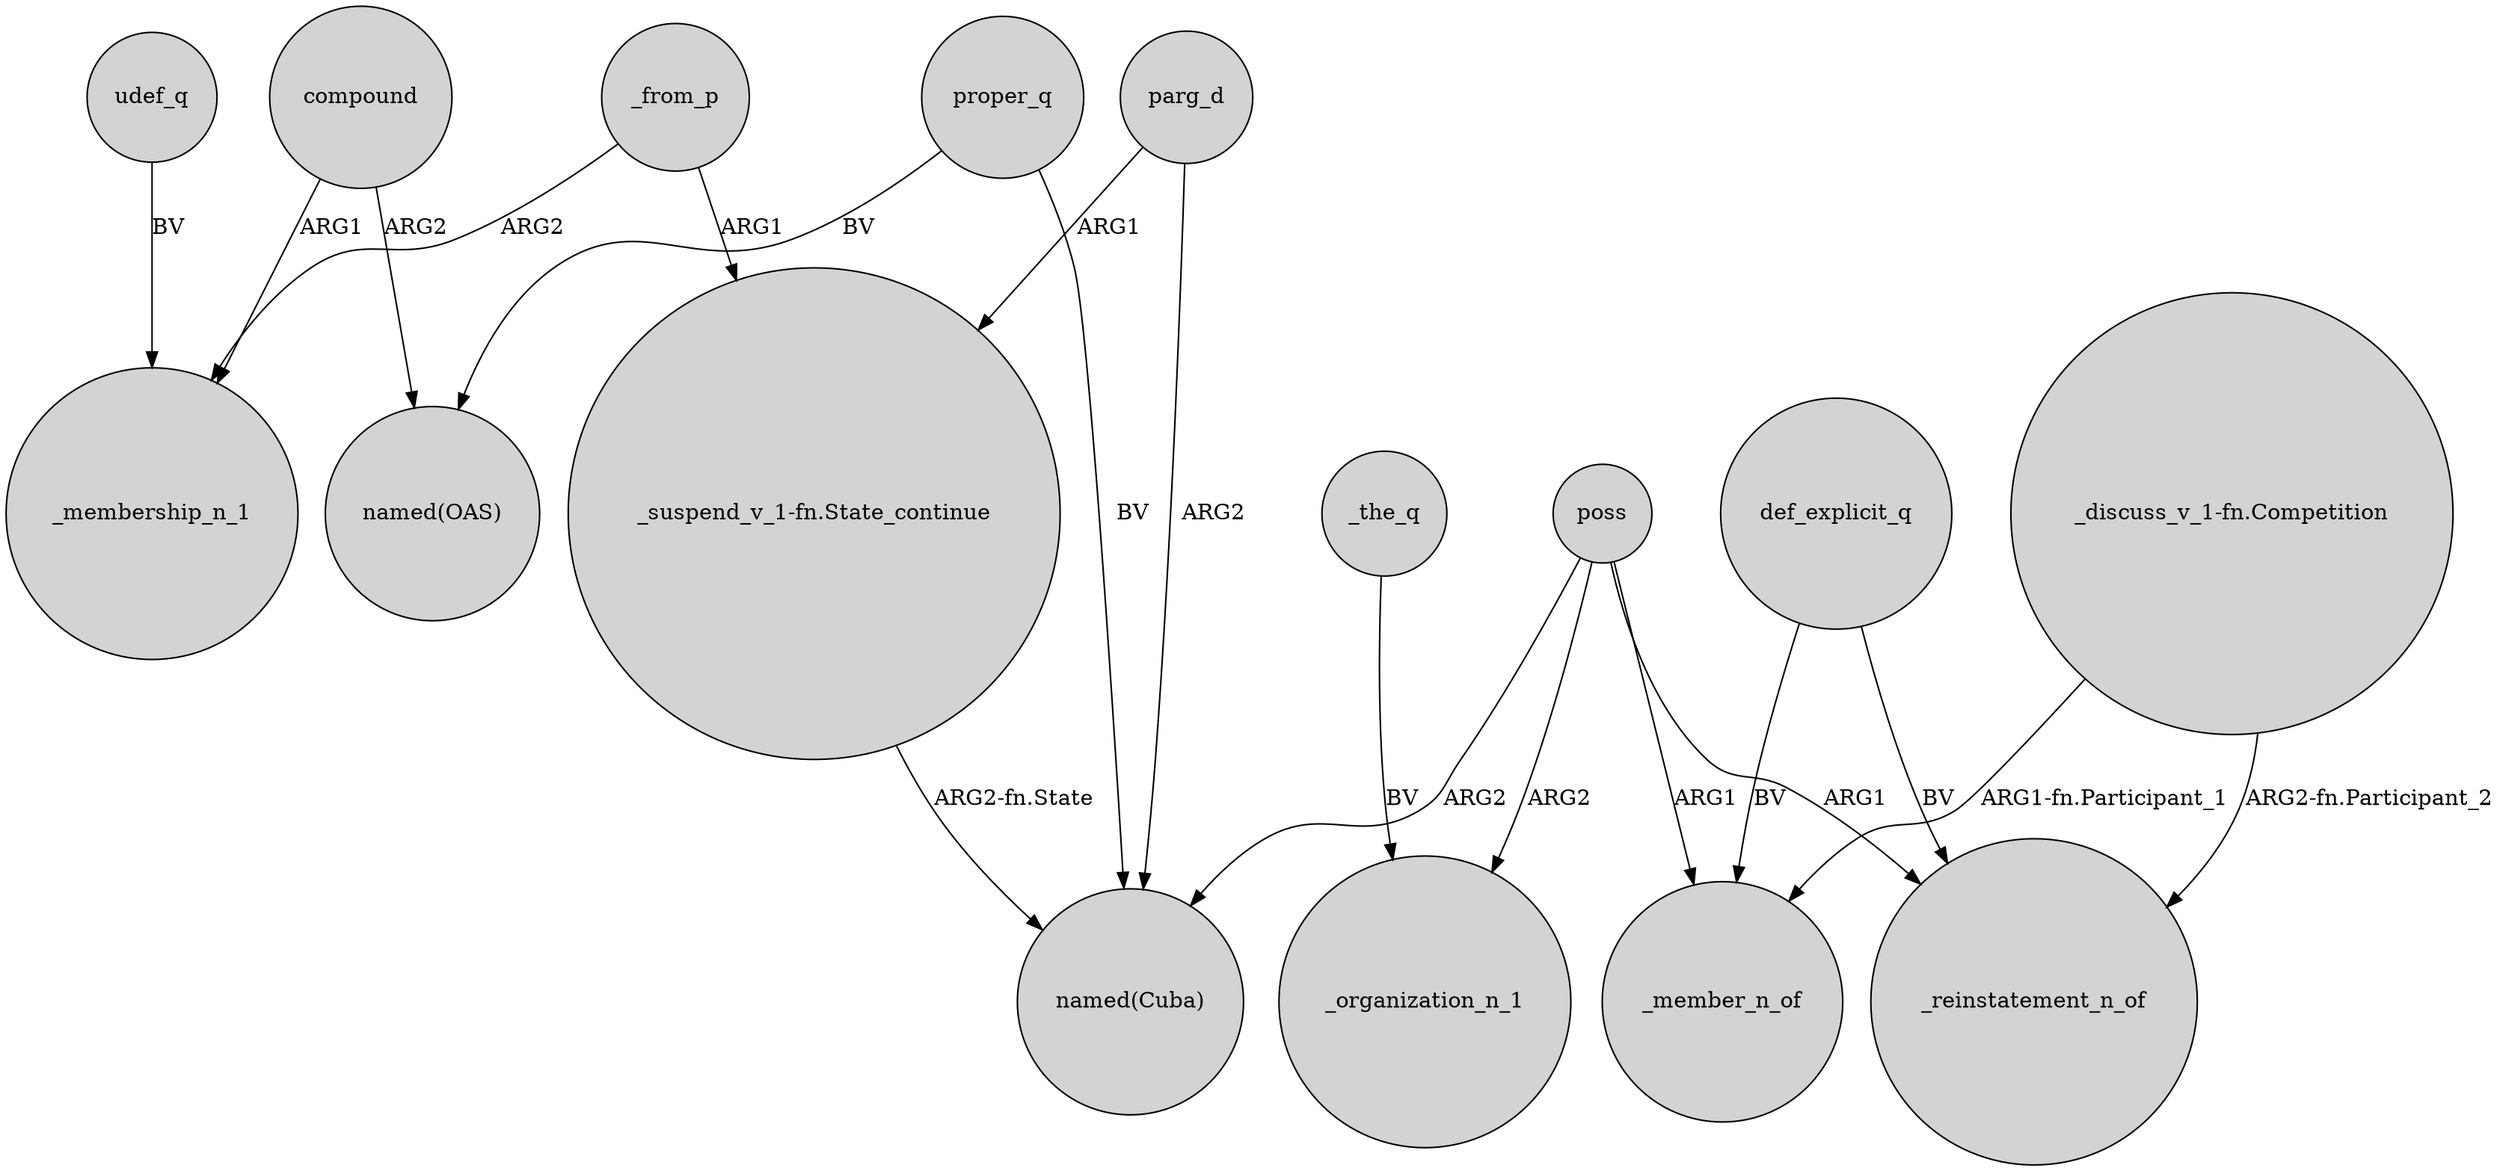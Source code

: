 digraph {
	node [shape=circle style=filled]
	_from_p -> _membership_n_1 [label=ARG2]
	_from_p -> "_suspend_v_1-fn.State_continue" [label=ARG1]
	_the_q -> _organization_n_1 [label=BV]
	udef_q -> _membership_n_1 [label=BV]
	"_discuss_v_1-fn.Competition" -> _reinstatement_n_of [label="ARG2-fn.Participant_2"]
	poss -> "named(Cuba)" [label=ARG2]
	parg_d -> "_suspend_v_1-fn.State_continue" [label=ARG1]
	proper_q -> "named(OAS)" [label=BV]
	def_explicit_q -> _member_n_of [label=BV]
	compound -> "named(OAS)" [label=ARG2]
	proper_q -> "named(Cuba)" [label=BV]
	poss -> _reinstatement_n_of [label=ARG1]
	parg_d -> "named(Cuba)" [label=ARG2]
	compound -> _membership_n_1 [label=ARG1]
	poss -> _organization_n_1 [label=ARG2]
	poss -> _member_n_of [label=ARG1]
	"_suspend_v_1-fn.State_continue" -> "named(Cuba)" [label="ARG2-fn.State"]
	def_explicit_q -> _reinstatement_n_of [label=BV]
	"_discuss_v_1-fn.Competition" -> _member_n_of [label="ARG1-fn.Participant_1"]
}
